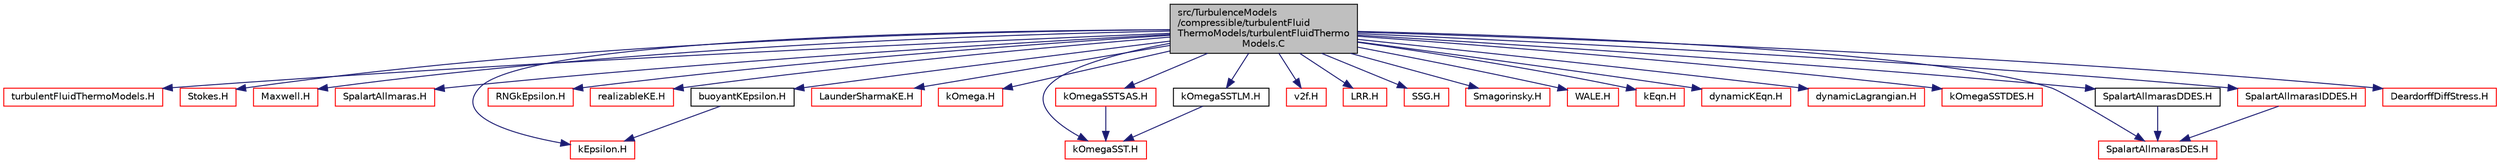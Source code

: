 digraph "src/TurbulenceModels/compressible/turbulentFluidThermoModels/turbulentFluidThermoModels.C"
{
  bgcolor="transparent";
  edge [fontname="Helvetica",fontsize="10",labelfontname="Helvetica",labelfontsize="10"];
  node [fontname="Helvetica",fontsize="10",shape=record];
  Node0 [label="src/TurbulenceModels\l/compressible/turbulentFluid\lThermoModels/turbulentFluidThermo\lModels.C",height=0.2,width=0.4,color="black", fillcolor="grey75", style="filled", fontcolor="black"];
  Node0 -> Node1 [color="midnightblue",fontsize="10",style="solid",fontname="Helvetica"];
  Node1 [label="turbulentFluidThermoModels.H",height=0.2,width=0.4,color="red",URL="$a17678.html"];
  Node0 -> Node343 [color="midnightblue",fontsize="10",style="solid",fontname="Helvetica"];
  Node343 [label="Stokes.H",height=0.2,width=0.4,color="red",URL="$a17936.html"];
  Node0 -> Node345 [color="midnightblue",fontsize="10",style="solid",fontname="Helvetica"];
  Node345 [label="Maxwell.H",height=0.2,width=0.4,color="red",URL="$a17930.html"];
  Node0 -> Node346 [color="midnightblue",fontsize="10",style="solid",fontname="Helvetica"];
  Node346 [label="SpalartAllmaras.H",height=0.2,width=0.4,color="red",URL="$a18200.html"];
  Node0 -> Node348 [color="midnightblue",fontsize="10",style="solid",fontname="Helvetica"];
  Node348 [label="kEpsilon.H",height=0.2,width=0.4,color="red",URL="$a18137.html"];
  Node0 -> Node349 [color="midnightblue",fontsize="10",style="solid",fontname="Helvetica"];
  Node349 [label="RNGkEpsilon.H",height=0.2,width=0.4,color="red",URL="$a18194.html"];
  Node0 -> Node350 [color="midnightblue",fontsize="10",style="solid",fontname="Helvetica"];
  Node350 [label="realizableKE.H",height=0.2,width=0.4,color="red",URL="$a18188.html"];
  Node0 -> Node351 [color="midnightblue",fontsize="10",style="solid",fontname="Helvetica"];
  Node351 [label="buoyantKEpsilon.H",height=0.2,width=0.4,color="black",URL="$a17567.html"];
  Node351 -> Node348 [color="midnightblue",fontsize="10",style="solid",fontname="Helvetica"];
  Node0 -> Node352 [color="midnightblue",fontsize="10",style="solid",fontname="Helvetica"];
  Node352 [label="LaunderSharmaKE.H",height=0.2,width=0.4,color="red",URL="$a18167.html"];
  Node0 -> Node353 [color="midnightblue",fontsize="10",style="solid",fontname="Helvetica"];
  Node353 [label="kOmega.H",height=0.2,width=0.4,color="red",URL="$a18143.html"];
  Node0 -> Node354 [color="midnightblue",fontsize="10",style="solid",fontname="Helvetica"];
  Node354 [label="kOmegaSST.H",height=0.2,width=0.4,color="red",URL="$a18149.html"];
  Node0 -> Node356 [color="midnightblue",fontsize="10",style="solid",fontname="Helvetica"];
  Node356 [label="kOmegaSSTSAS.H",height=0.2,width=0.4,color="red",URL="$a18161.html"];
  Node356 -> Node354 [color="midnightblue",fontsize="10",style="solid",fontname="Helvetica"];
  Node0 -> Node357 [color="midnightblue",fontsize="10",style="solid",fontname="Helvetica"];
  Node357 [label="kOmegaSSTLM.H",height=0.2,width=0.4,color="black",URL="$a18155.html"];
  Node357 -> Node354 [color="midnightblue",fontsize="10",style="solid",fontname="Helvetica"];
  Node0 -> Node358 [color="midnightblue",fontsize="10",style="solid",fontname="Helvetica"];
  Node358 [label="v2f.H",height=0.2,width=0.4,color="red",URL="$a18212.html"];
  Node0 -> Node360 [color="midnightblue",fontsize="10",style="solid",fontname="Helvetica"];
  Node360 [label="LRR.H",height=0.2,width=0.4,color="red",URL="$a18173.html"];
  Node0 -> Node362 [color="midnightblue",fontsize="10",style="solid",fontname="Helvetica"];
  Node362 [label="SSG.H",height=0.2,width=0.4,color="red",URL="$a18206.html"];
  Node0 -> Node363 [color="midnightblue",fontsize="10",style="solid",fontname="Helvetica"];
  Node363 [label="Smagorinsky.H",height=0.2,width=0.4,color="red",URL="$a18056.html"];
  Node0 -> Node365 [color="midnightblue",fontsize="10",style="solid",fontname="Helvetica"];
  Node365 [label="WALE.H",height=0.2,width=0.4,color="red",URL="$a18080.html"];
  Node0 -> Node366 [color="midnightblue",fontsize="10",style="solid",fontname="Helvetica"];
  Node366 [label="kEqn.H",height=0.2,width=0.4,color="red",URL="$a17960.html"];
  Node0 -> Node367 [color="midnightblue",fontsize="10",style="solid",fontname="Helvetica"];
  Node367 [label="dynamicKEqn.H",height=0.2,width=0.4,color="red",URL="$a17948.html"];
  Node0 -> Node370 [color="midnightblue",fontsize="10",style="solid",fontname="Helvetica"];
  Node370 [label="dynamicLagrangian.H",height=0.2,width=0.4,color="red",URL="$a17954.html"];
  Node0 -> Node371 [color="midnightblue",fontsize="10",style="solid",fontname="Helvetica"];
  Node371 [label="kOmegaSSTDES.H",height=0.2,width=0.4,color="red",URL="$a17966.html"];
  Node0 -> Node372 [color="midnightblue",fontsize="10",style="solid",fontname="Helvetica"];
  Node372 [label="SpalartAllmarasDES.H",height=0.2,width=0.4,color="red",URL="$a18068.html"];
  Node0 -> Node373 [color="midnightblue",fontsize="10",style="solid",fontname="Helvetica"];
  Node373 [label="SpalartAllmarasDDES.H",height=0.2,width=0.4,color="black",URL="$a18062.html"];
  Node373 -> Node372 [color="midnightblue",fontsize="10",style="solid",fontname="Helvetica"];
  Node0 -> Node374 [color="midnightblue",fontsize="10",style="solid",fontname="Helvetica"];
  Node374 [label="SpalartAllmarasIDDES.H",height=0.2,width=0.4,color="red",URL="$a18074.html"];
  Node374 -> Node372 [color="midnightblue",fontsize="10",style="solid",fontname="Helvetica"];
  Node0 -> Node377 [color="midnightblue",fontsize="10",style="solid",fontname="Helvetica"];
  Node377 [label="DeardorffDiffStress.H",height=0.2,width=0.4,color="red",URL="$a17942.html"];
}
